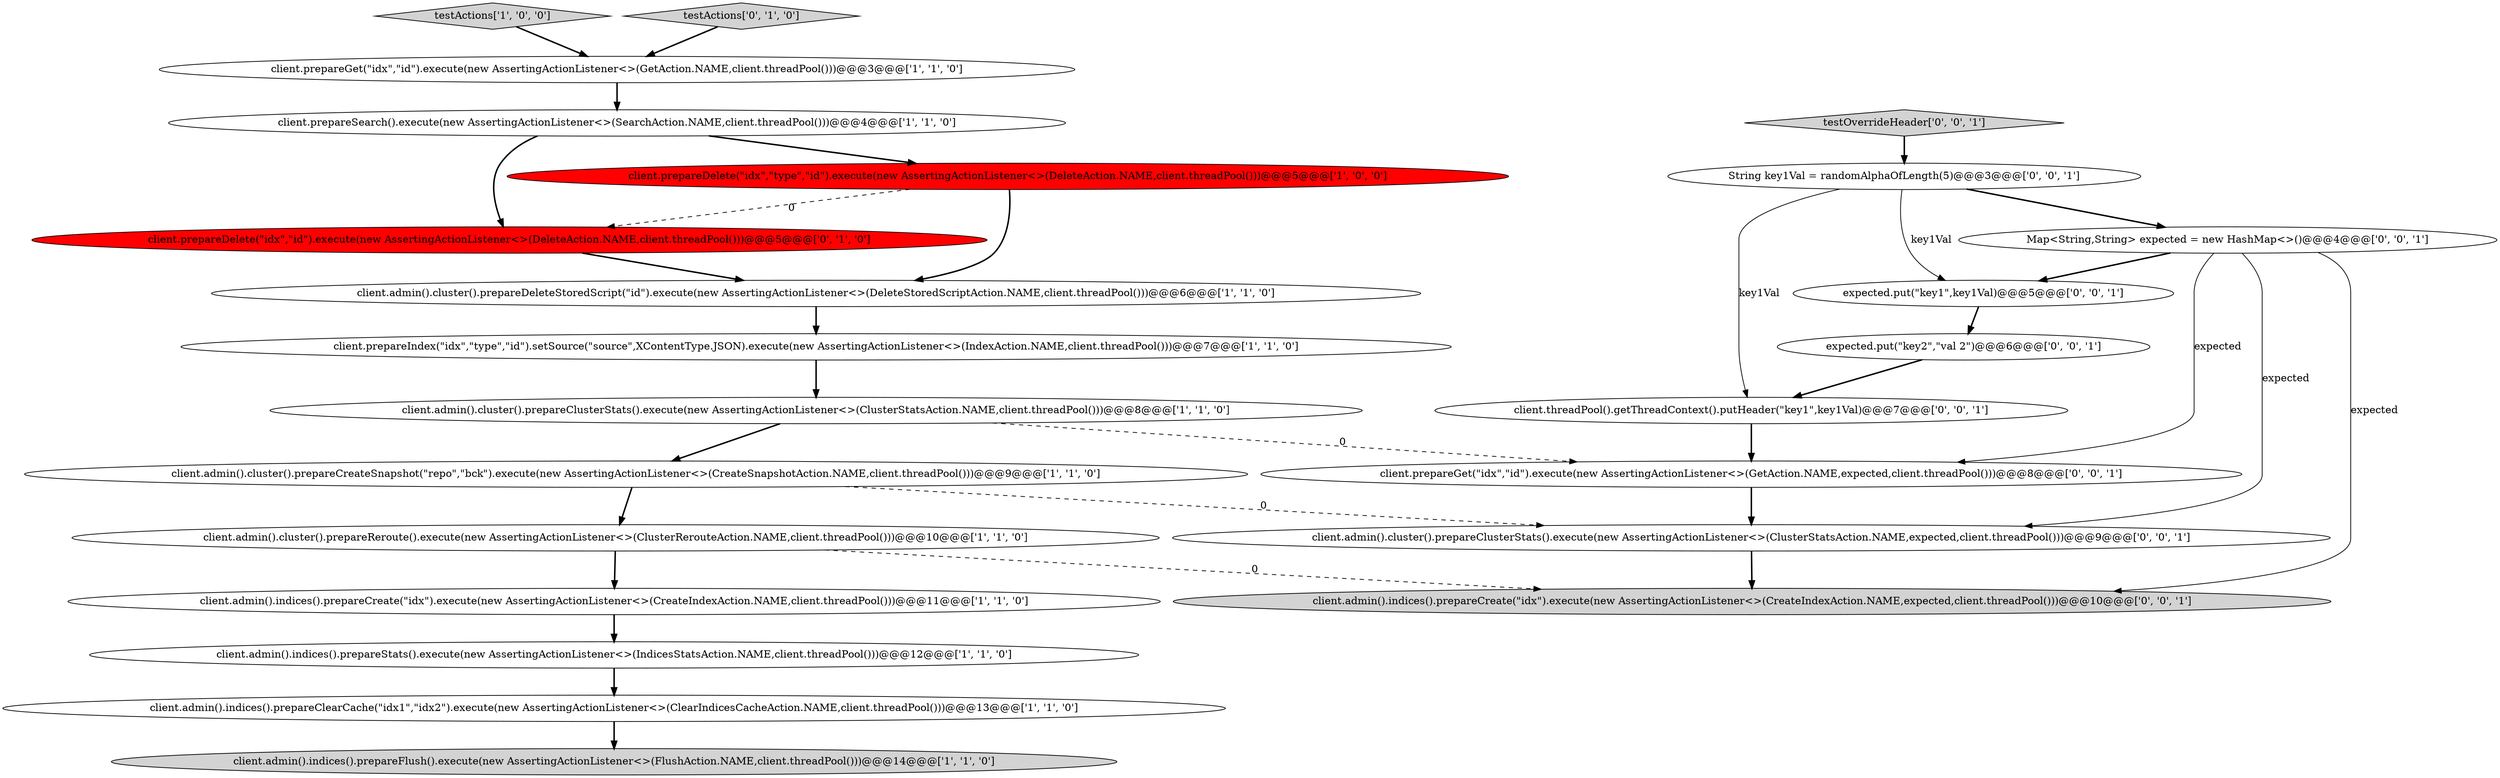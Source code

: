 digraph {
9 [style = filled, label = "testActions['1', '0', '0']", fillcolor = lightgray, shape = diamond image = "AAA0AAABBB1BBB"];
20 [style = filled, label = "testOverrideHeader['0', '0', '1']", fillcolor = lightgray, shape = diamond image = "AAA0AAABBB3BBB"];
11 [style = filled, label = "client.admin().indices().prepareStats().execute(new AssertingActionListener<>(IndicesStatsAction.NAME,client.threadPool()))@@@12@@@['1', '1', '0']", fillcolor = white, shape = ellipse image = "AAA0AAABBB1BBB"];
16 [style = filled, label = "client.threadPool().getThreadContext().putHeader(\"key1\",key1Val)@@@7@@@['0', '0', '1']", fillcolor = white, shape = ellipse image = "AAA0AAABBB3BBB"];
19 [style = filled, label = "client.admin().indices().prepareCreate(\"idx\").execute(new AssertingActionListener<>(CreateIndexAction.NAME,expected,client.threadPool()))@@@10@@@['0', '0', '1']", fillcolor = lightgray, shape = ellipse image = "AAA0AAABBB3BBB"];
22 [style = filled, label = "Map<String,String> expected = new HashMap<>()@@@4@@@['0', '0', '1']", fillcolor = white, shape = ellipse image = "AAA0AAABBB3BBB"];
23 [style = filled, label = "client.admin().cluster().prepareClusterStats().execute(new AssertingActionListener<>(ClusterStatsAction.NAME,expected,client.threadPool()))@@@9@@@['0', '0', '1']", fillcolor = white, shape = ellipse image = "AAA0AAABBB3BBB"];
1 [style = filled, label = "client.admin().cluster().prepareCreateSnapshot(\"repo\",\"bck\").execute(new AssertingActionListener<>(CreateSnapshotAction.NAME,client.threadPool()))@@@9@@@['1', '1', '0']", fillcolor = white, shape = ellipse image = "AAA0AAABBB1BBB"];
7 [style = filled, label = "client.admin().cluster().prepareClusterStats().execute(new AssertingActionListener<>(ClusterStatsAction.NAME,client.threadPool()))@@@8@@@['1', '1', '0']", fillcolor = white, shape = ellipse image = "AAA0AAABBB1BBB"];
12 [style = filled, label = "client.admin().indices().prepareClearCache(\"idx1\",\"idx2\").execute(new AssertingActionListener<>(ClearIndicesCacheAction.NAME,client.threadPool()))@@@13@@@['1', '1', '0']", fillcolor = white, shape = ellipse image = "AAA0AAABBB1BBB"];
3 [style = filled, label = "client.admin().cluster().prepareDeleteStoredScript(\"id\").execute(new AssertingActionListener<>(DeleteStoredScriptAction.NAME,client.threadPool()))@@@6@@@['1', '1', '0']", fillcolor = white, shape = ellipse image = "AAA0AAABBB1BBB"];
14 [style = filled, label = "client.prepareDelete(\"idx\",\"id\").execute(new AssertingActionListener<>(DeleteAction.NAME,client.threadPool()))@@@5@@@['0', '1', '0']", fillcolor = red, shape = ellipse image = "AAA1AAABBB2BBB"];
5 [style = filled, label = "client.prepareGet(\"idx\",\"id\").execute(new AssertingActionListener<>(GetAction.NAME,client.threadPool()))@@@3@@@['1', '1', '0']", fillcolor = white, shape = ellipse image = "AAA0AAABBB1BBB"];
6 [style = filled, label = "client.prepareIndex(\"idx\",\"type\",\"id\").setSource(\"source\",XContentType.JSON).execute(new AssertingActionListener<>(IndexAction.NAME,client.threadPool()))@@@7@@@['1', '1', '0']", fillcolor = white, shape = ellipse image = "AAA0AAABBB1BBB"];
0 [style = filled, label = "client.admin().indices().prepareCreate(\"idx\").execute(new AssertingActionListener<>(CreateIndexAction.NAME,client.threadPool()))@@@11@@@['1', '1', '0']", fillcolor = white, shape = ellipse image = "AAA0AAABBB1BBB"];
4 [style = filled, label = "client.admin().indices().prepareFlush().execute(new AssertingActionListener<>(FlushAction.NAME,client.threadPool()))@@@14@@@['1', '1', '0']", fillcolor = lightgray, shape = ellipse image = "AAA0AAABBB1BBB"];
21 [style = filled, label = "client.prepareGet(\"idx\",\"id\").execute(new AssertingActionListener<>(GetAction.NAME,expected,client.threadPool()))@@@8@@@['0', '0', '1']", fillcolor = white, shape = ellipse image = "AAA0AAABBB3BBB"];
10 [style = filled, label = "client.prepareSearch().execute(new AssertingActionListener<>(SearchAction.NAME,client.threadPool()))@@@4@@@['1', '1', '0']", fillcolor = white, shape = ellipse image = "AAA0AAABBB1BBB"];
8 [style = filled, label = "client.admin().cluster().prepareReroute().execute(new AssertingActionListener<>(ClusterRerouteAction.NAME,client.threadPool()))@@@10@@@['1', '1', '0']", fillcolor = white, shape = ellipse image = "AAA0AAABBB1BBB"];
13 [style = filled, label = "testActions['0', '1', '0']", fillcolor = lightgray, shape = diamond image = "AAA0AAABBB2BBB"];
18 [style = filled, label = "expected.put(\"key2\",\"val 2\")@@@6@@@['0', '0', '1']", fillcolor = white, shape = ellipse image = "AAA0AAABBB3BBB"];
2 [style = filled, label = "client.prepareDelete(\"idx\",\"type\",\"id\").execute(new AssertingActionListener<>(DeleteAction.NAME,client.threadPool()))@@@5@@@['1', '0', '0']", fillcolor = red, shape = ellipse image = "AAA1AAABBB1BBB"];
17 [style = filled, label = "String key1Val = randomAlphaOfLength(5)@@@3@@@['0', '0', '1']", fillcolor = white, shape = ellipse image = "AAA0AAABBB3BBB"];
15 [style = filled, label = "expected.put(\"key1\",key1Val)@@@5@@@['0', '0', '1']", fillcolor = white, shape = ellipse image = "AAA0AAABBB3BBB"];
14->3 [style = bold, label=""];
5->10 [style = bold, label=""];
17->15 [style = solid, label="key1Val"];
8->19 [style = dashed, label="0"];
20->17 [style = bold, label=""];
7->1 [style = bold, label=""];
1->8 [style = bold, label=""];
22->15 [style = bold, label=""];
7->21 [style = dashed, label="0"];
22->19 [style = solid, label="expected"];
10->14 [style = bold, label=""];
17->16 [style = solid, label="key1Val"];
2->3 [style = bold, label=""];
0->11 [style = bold, label=""];
3->6 [style = bold, label=""];
22->23 [style = solid, label="expected"];
11->12 [style = bold, label=""];
17->22 [style = bold, label=""];
15->18 [style = bold, label=""];
22->21 [style = solid, label="expected"];
8->0 [style = bold, label=""];
2->14 [style = dashed, label="0"];
12->4 [style = bold, label=""];
16->21 [style = bold, label=""];
23->19 [style = bold, label=""];
13->5 [style = bold, label=""];
9->5 [style = bold, label=""];
10->2 [style = bold, label=""];
6->7 [style = bold, label=""];
1->23 [style = dashed, label="0"];
21->23 [style = bold, label=""];
18->16 [style = bold, label=""];
}
